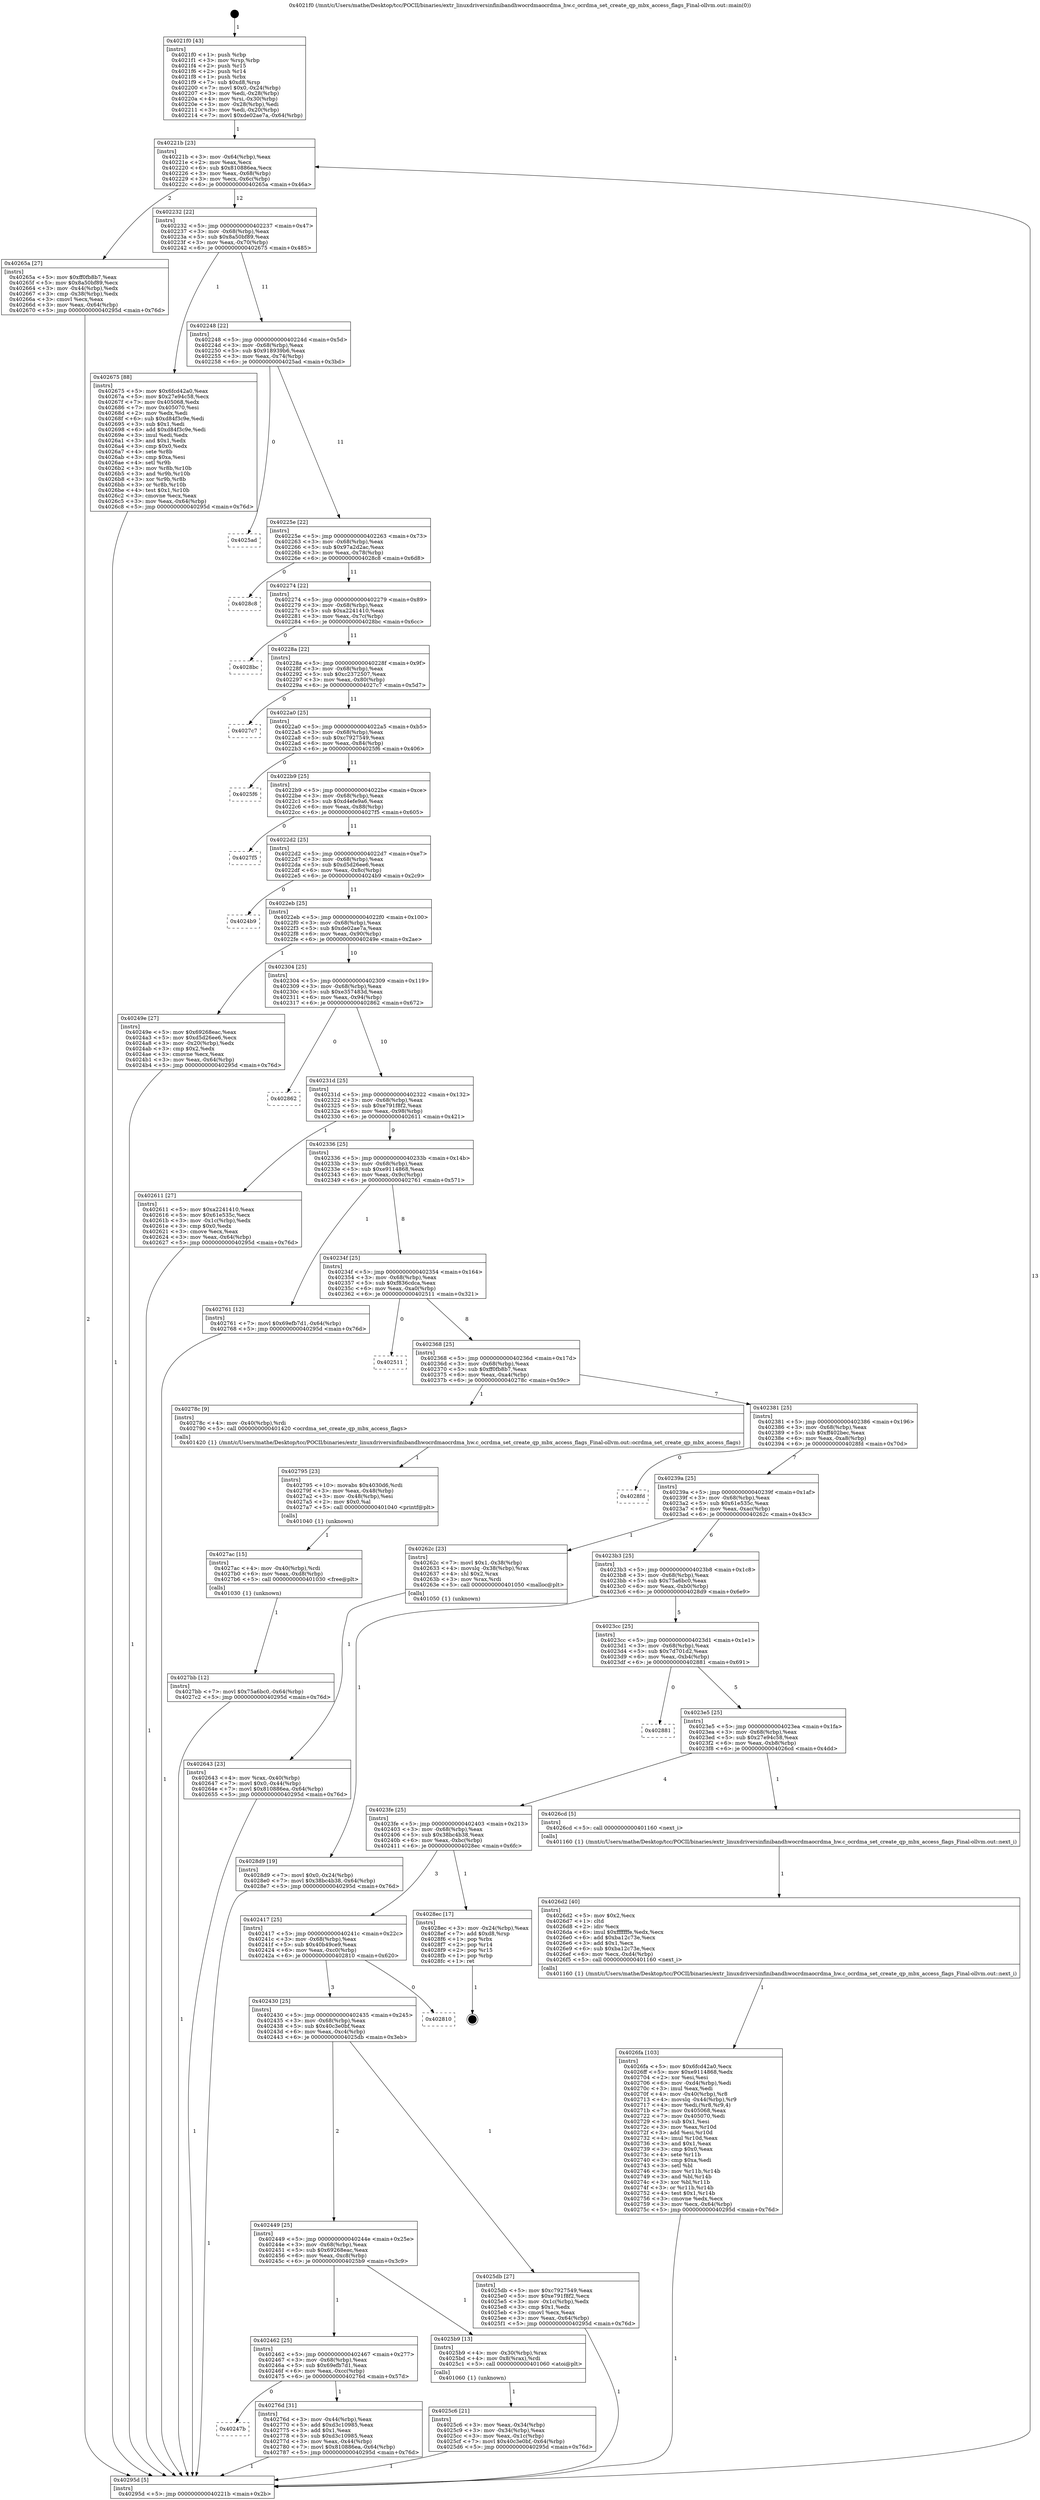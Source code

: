 digraph "0x4021f0" {
  label = "0x4021f0 (/mnt/c/Users/mathe/Desktop/tcc/POCII/binaries/extr_linuxdriversinfinibandhwocrdmaocrdma_hw.c_ocrdma_set_create_qp_mbx_access_flags_Final-ollvm.out::main(0))"
  labelloc = "t"
  node[shape=record]

  Entry [label="",width=0.3,height=0.3,shape=circle,fillcolor=black,style=filled]
  "0x40221b" [label="{
     0x40221b [23]\l
     | [instrs]\l
     &nbsp;&nbsp;0x40221b \<+3\>: mov -0x64(%rbp),%eax\l
     &nbsp;&nbsp;0x40221e \<+2\>: mov %eax,%ecx\l
     &nbsp;&nbsp;0x402220 \<+6\>: sub $0x810886ea,%ecx\l
     &nbsp;&nbsp;0x402226 \<+3\>: mov %eax,-0x68(%rbp)\l
     &nbsp;&nbsp;0x402229 \<+3\>: mov %ecx,-0x6c(%rbp)\l
     &nbsp;&nbsp;0x40222c \<+6\>: je 000000000040265a \<main+0x46a\>\l
  }"]
  "0x40265a" [label="{
     0x40265a [27]\l
     | [instrs]\l
     &nbsp;&nbsp;0x40265a \<+5\>: mov $0xff0fb8b7,%eax\l
     &nbsp;&nbsp;0x40265f \<+5\>: mov $0x8a50bf89,%ecx\l
     &nbsp;&nbsp;0x402664 \<+3\>: mov -0x44(%rbp),%edx\l
     &nbsp;&nbsp;0x402667 \<+3\>: cmp -0x38(%rbp),%edx\l
     &nbsp;&nbsp;0x40266a \<+3\>: cmovl %ecx,%eax\l
     &nbsp;&nbsp;0x40266d \<+3\>: mov %eax,-0x64(%rbp)\l
     &nbsp;&nbsp;0x402670 \<+5\>: jmp 000000000040295d \<main+0x76d\>\l
  }"]
  "0x402232" [label="{
     0x402232 [22]\l
     | [instrs]\l
     &nbsp;&nbsp;0x402232 \<+5\>: jmp 0000000000402237 \<main+0x47\>\l
     &nbsp;&nbsp;0x402237 \<+3\>: mov -0x68(%rbp),%eax\l
     &nbsp;&nbsp;0x40223a \<+5\>: sub $0x8a50bf89,%eax\l
     &nbsp;&nbsp;0x40223f \<+3\>: mov %eax,-0x70(%rbp)\l
     &nbsp;&nbsp;0x402242 \<+6\>: je 0000000000402675 \<main+0x485\>\l
  }"]
  Exit [label="",width=0.3,height=0.3,shape=circle,fillcolor=black,style=filled,peripheries=2]
  "0x402675" [label="{
     0x402675 [88]\l
     | [instrs]\l
     &nbsp;&nbsp;0x402675 \<+5\>: mov $0x6fcd42a0,%eax\l
     &nbsp;&nbsp;0x40267a \<+5\>: mov $0x27e94c58,%ecx\l
     &nbsp;&nbsp;0x40267f \<+7\>: mov 0x405068,%edx\l
     &nbsp;&nbsp;0x402686 \<+7\>: mov 0x405070,%esi\l
     &nbsp;&nbsp;0x40268d \<+2\>: mov %edx,%edi\l
     &nbsp;&nbsp;0x40268f \<+6\>: sub $0xd84f3c9e,%edi\l
     &nbsp;&nbsp;0x402695 \<+3\>: sub $0x1,%edi\l
     &nbsp;&nbsp;0x402698 \<+6\>: add $0xd84f3c9e,%edi\l
     &nbsp;&nbsp;0x40269e \<+3\>: imul %edi,%edx\l
     &nbsp;&nbsp;0x4026a1 \<+3\>: and $0x1,%edx\l
     &nbsp;&nbsp;0x4026a4 \<+3\>: cmp $0x0,%edx\l
     &nbsp;&nbsp;0x4026a7 \<+4\>: sete %r8b\l
     &nbsp;&nbsp;0x4026ab \<+3\>: cmp $0xa,%esi\l
     &nbsp;&nbsp;0x4026ae \<+4\>: setl %r9b\l
     &nbsp;&nbsp;0x4026b2 \<+3\>: mov %r8b,%r10b\l
     &nbsp;&nbsp;0x4026b5 \<+3\>: and %r9b,%r10b\l
     &nbsp;&nbsp;0x4026b8 \<+3\>: xor %r9b,%r8b\l
     &nbsp;&nbsp;0x4026bb \<+3\>: or %r8b,%r10b\l
     &nbsp;&nbsp;0x4026be \<+4\>: test $0x1,%r10b\l
     &nbsp;&nbsp;0x4026c2 \<+3\>: cmovne %ecx,%eax\l
     &nbsp;&nbsp;0x4026c5 \<+3\>: mov %eax,-0x64(%rbp)\l
     &nbsp;&nbsp;0x4026c8 \<+5\>: jmp 000000000040295d \<main+0x76d\>\l
  }"]
  "0x402248" [label="{
     0x402248 [22]\l
     | [instrs]\l
     &nbsp;&nbsp;0x402248 \<+5\>: jmp 000000000040224d \<main+0x5d\>\l
     &nbsp;&nbsp;0x40224d \<+3\>: mov -0x68(%rbp),%eax\l
     &nbsp;&nbsp;0x402250 \<+5\>: sub $0x918939b6,%eax\l
     &nbsp;&nbsp;0x402255 \<+3\>: mov %eax,-0x74(%rbp)\l
     &nbsp;&nbsp;0x402258 \<+6\>: je 00000000004025ad \<main+0x3bd\>\l
  }"]
  "0x4027bb" [label="{
     0x4027bb [12]\l
     | [instrs]\l
     &nbsp;&nbsp;0x4027bb \<+7\>: movl $0x75a6bc0,-0x64(%rbp)\l
     &nbsp;&nbsp;0x4027c2 \<+5\>: jmp 000000000040295d \<main+0x76d\>\l
  }"]
  "0x4025ad" [label="{
     0x4025ad\l
  }", style=dashed]
  "0x40225e" [label="{
     0x40225e [22]\l
     | [instrs]\l
     &nbsp;&nbsp;0x40225e \<+5\>: jmp 0000000000402263 \<main+0x73\>\l
     &nbsp;&nbsp;0x402263 \<+3\>: mov -0x68(%rbp),%eax\l
     &nbsp;&nbsp;0x402266 \<+5\>: sub $0x97a2d2ac,%eax\l
     &nbsp;&nbsp;0x40226b \<+3\>: mov %eax,-0x78(%rbp)\l
     &nbsp;&nbsp;0x40226e \<+6\>: je 00000000004028c8 \<main+0x6d8\>\l
  }"]
  "0x4027ac" [label="{
     0x4027ac [15]\l
     | [instrs]\l
     &nbsp;&nbsp;0x4027ac \<+4\>: mov -0x40(%rbp),%rdi\l
     &nbsp;&nbsp;0x4027b0 \<+6\>: mov %eax,-0xd8(%rbp)\l
     &nbsp;&nbsp;0x4027b6 \<+5\>: call 0000000000401030 \<free@plt\>\l
     | [calls]\l
     &nbsp;&nbsp;0x401030 \{1\} (unknown)\l
  }"]
  "0x4028c8" [label="{
     0x4028c8\l
  }", style=dashed]
  "0x402274" [label="{
     0x402274 [22]\l
     | [instrs]\l
     &nbsp;&nbsp;0x402274 \<+5\>: jmp 0000000000402279 \<main+0x89\>\l
     &nbsp;&nbsp;0x402279 \<+3\>: mov -0x68(%rbp),%eax\l
     &nbsp;&nbsp;0x40227c \<+5\>: sub $0xa2241410,%eax\l
     &nbsp;&nbsp;0x402281 \<+3\>: mov %eax,-0x7c(%rbp)\l
     &nbsp;&nbsp;0x402284 \<+6\>: je 00000000004028bc \<main+0x6cc\>\l
  }"]
  "0x402795" [label="{
     0x402795 [23]\l
     | [instrs]\l
     &nbsp;&nbsp;0x402795 \<+10\>: movabs $0x4030d6,%rdi\l
     &nbsp;&nbsp;0x40279f \<+3\>: mov %eax,-0x48(%rbp)\l
     &nbsp;&nbsp;0x4027a2 \<+3\>: mov -0x48(%rbp),%esi\l
     &nbsp;&nbsp;0x4027a5 \<+2\>: mov $0x0,%al\l
     &nbsp;&nbsp;0x4027a7 \<+5\>: call 0000000000401040 \<printf@plt\>\l
     | [calls]\l
     &nbsp;&nbsp;0x401040 \{1\} (unknown)\l
  }"]
  "0x4028bc" [label="{
     0x4028bc\l
  }", style=dashed]
  "0x40228a" [label="{
     0x40228a [22]\l
     | [instrs]\l
     &nbsp;&nbsp;0x40228a \<+5\>: jmp 000000000040228f \<main+0x9f\>\l
     &nbsp;&nbsp;0x40228f \<+3\>: mov -0x68(%rbp),%eax\l
     &nbsp;&nbsp;0x402292 \<+5\>: sub $0xc2372507,%eax\l
     &nbsp;&nbsp;0x402297 \<+3\>: mov %eax,-0x80(%rbp)\l
     &nbsp;&nbsp;0x40229a \<+6\>: je 00000000004027c7 \<main+0x5d7\>\l
  }"]
  "0x40247b" [label="{
     0x40247b\l
  }", style=dashed]
  "0x4027c7" [label="{
     0x4027c7\l
  }", style=dashed]
  "0x4022a0" [label="{
     0x4022a0 [25]\l
     | [instrs]\l
     &nbsp;&nbsp;0x4022a0 \<+5\>: jmp 00000000004022a5 \<main+0xb5\>\l
     &nbsp;&nbsp;0x4022a5 \<+3\>: mov -0x68(%rbp),%eax\l
     &nbsp;&nbsp;0x4022a8 \<+5\>: sub $0xc7927549,%eax\l
     &nbsp;&nbsp;0x4022ad \<+6\>: mov %eax,-0x84(%rbp)\l
     &nbsp;&nbsp;0x4022b3 \<+6\>: je 00000000004025f6 \<main+0x406\>\l
  }"]
  "0x40276d" [label="{
     0x40276d [31]\l
     | [instrs]\l
     &nbsp;&nbsp;0x40276d \<+3\>: mov -0x44(%rbp),%eax\l
     &nbsp;&nbsp;0x402770 \<+5\>: add $0xd3c10985,%eax\l
     &nbsp;&nbsp;0x402775 \<+3\>: add $0x1,%eax\l
     &nbsp;&nbsp;0x402778 \<+5\>: sub $0xd3c10985,%eax\l
     &nbsp;&nbsp;0x40277d \<+3\>: mov %eax,-0x44(%rbp)\l
     &nbsp;&nbsp;0x402780 \<+7\>: movl $0x810886ea,-0x64(%rbp)\l
     &nbsp;&nbsp;0x402787 \<+5\>: jmp 000000000040295d \<main+0x76d\>\l
  }"]
  "0x4025f6" [label="{
     0x4025f6\l
  }", style=dashed]
  "0x4022b9" [label="{
     0x4022b9 [25]\l
     | [instrs]\l
     &nbsp;&nbsp;0x4022b9 \<+5\>: jmp 00000000004022be \<main+0xce\>\l
     &nbsp;&nbsp;0x4022be \<+3\>: mov -0x68(%rbp),%eax\l
     &nbsp;&nbsp;0x4022c1 \<+5\>: sub $0xd4efe9a6,%eax\l
     &nbsp;&nbsp;0x4022c6 \<+6\>: mov %eax,-0x88(%rbp)\l
     &nbsp;&nbsp;0x4022cc \<+6\>: je 00000000004027f5 \<main+0x605\>\l
  }"]
  "0x4026fa" [label="{
     0x4026fa [103]\l
     | [instrs]\l
     &nbsp;&nbsp;0x4026fa \<+5\>: mov $0x6fcd42a0,%ecx\l
     &nbsp;&nbsp;0x4026ff \<+5\>: mov $0xe9114868,%edx\l
     &nbsp;&nbsp;0x402704 \<+2\>: xor %esi,%esi\l
     &nbsp;&nbsp;0x402706 \<+6\>: mov -0xd4(%rbp),%edi\l
     &nbsp;&nbsp;0x40270c \<+3\>: imul %eax,%edi\l
     &nbsp;&nbsp;0x40270f \<+4\>: mov -0x40(%rbp),%r8\l
     &nbsp;&nbsp;0x402713 \<+4\>: movslq -0x44(%rbp),%r9\l
     &nbsp;&nbsp;0x402717 \<+4\>: mov %edi,(%r8,%r9,4)\l
     &nbsp;&nbsp;0x40271b \<+7\>: mov 0x405068,%eax\l
     &nbsp;&nbsp;0x402722 \<+7\>: mov 0x405070,%edi\l
     &nbsp;&nbsp;0x402729 \<+3\>: sub $0x1,%esi\l
     &nbsp;&nbsp;0x40272c \<+3\>: mov %eax,%r10d\l
     &nbsp;&nbsp;0x40272f \<+3\>: add %esi,%r10d\l
     &nbsp;&nbsp;0x402732 \<+4\>: imul %r10d,%eax\l
     &nbsp;&nbsp;0x402736 \<+3\>: and $0x1,%eax\l
     &nbsp;&nbsp;0x402739 \<+3\>: cmp $0x0,%eax\l
     &nbsp;&nbsp;0x40273c \<+4\>: sete %r11b\l
     &nbsp;&nbsp;0x402740 \<+3\>: cmp $0xa,%edi\l
     &nbsp;&nbsp;0x402743 \<+3\>: setl %bl\l
     &nbsp;&nbsp;0x402746 \<+3\>: mov %r11b,%r14b\l
     &nbsp;&nbsp;0x402749 \<+3\>: and %bl,%r14b\l
     &nbsp;&nbsp;0x40274c \<+3\>: xor %bl,%r11b\l
     &nbsp;&nbsp;0x40274f \<+3\>: or %r11b,%r14b\l
     &nbsp;&nbsp;0x402752 \<+4\>: test $0x1,%r14b\l
     &nbsp;&nbsp;0x402756 \<+3\>: cmovne %edx,%ecx\l
     &nbsp;&nbsp;0x402759 \<+3\>: mov %ecx,-0x64(%rbp)\l
     &nbsp;&nbsp;0x40275c \<+5\>: jmp 000000000040295d \<main+0x76d\>\l
  }"]
  "0x4027f5" [label="{
     0x4027f5\l
  }", style=dashed]
  "0x4022d2" [label="{
     0x4022d2 [25]\l
     | [instrs]\l
     &nbsp;&nbsp;0x4022d2 \<+5\>: jmp 00000000004022d7 \<main+0xe7\>\l
     &nbsp;&nbsp;0x4022d7 \<+3\>: mov -0x68(%rbp),%eax\l
     &nbsp;&nbsp;0x4022da \<+5\>: sub $0xd5d26ee6,%eax\l
     &nbsp;&nbsp;0x4022df \<+6\>: mov %eax,-0x8c(%rbp)\l
     &nbsp;&nbsp;0x4022e5 \<+6\>: je 00000000004024b9 \<main+0x2c9\>\l
  }"]
  "0x4026d2" [label="{
     0x4026d2 [40]\l
     | [instrs]\l
     &nbsp;&nbsp;0x4026d2 \<+5\>: mov $0x2,%ecx\l
     &nbsp;&nbsp;0x4026d7 \<+1\>: cltd\l
     &nbsp;&nbsp;0x4026d8 \<+2\>: idiv %ecx\l
     &nbsp;&nbsp;0x4026da \<+6\>: imul $0xfffffffe,%edx,%ecx\l
     &nbsp;&nbsp;0x4026e0 \<+6\>: add $0xba12c73e,%ecx\l
     &nbsp;&nbsp;0x4026e6 \<+3\>: add $0x1,%ecx\l
     &nbsp;&nbsp;0x4026e9 \<+6\>: sub $0xba12c73e,%ecx\l
     &nbsp;&nbsp;0x4026ef \<+6\>: mov %ecx,-0xd4(%rbp)\l
     &nbsp;&nbsp;0x4026f5 \<+5\>: call 0000000000401160 \<next_i\>\l
     | [calls]\l
     &nbsp;&nbsp;0x401160 \{1\} (/mnt/c/Users/mathe/Desktop/tcc/POCII/binaries/extr_linuxdriversinfinibandhwocrdmaocrdma_hw.c_ocrdma_set_create_qp_mbx_access_flags_Final-ollvm.out::next_i)\l
  }"]
  "0x4024b9" [label="{
     0x4024b9\l
  }", style=dashed]
  "0x4022eb" [label="{
     0x4022eb [25]\l
     | [instrs]\l
     &nbsp;&nbsp;0x4022eb \<+5\>: jmp 00000000004022f0 \<main+0x100\>\l
     &nbsp;&nbsp;0x4022f0 \<+3\>: mov -0x68(%rbp),%eax\l
     &nbsp;&nbsp;0x4022f3 \<+5\>: sub $0xde02ae7a,%eax\l
     &nbsp;&nbsp;0x4022f8 \<+6\>: mov %eax,-0x90(%rbp)\l
     &nbsp;&nbsp;0x4022fe \<+6\>: je 000000000040249e \<main+0x2ae\>\l
  }"]
  "0x402643" [label="{
     0x402643 [23]\l
     | [instrs]\l
     &nbsp;&nbsp;0x402643 \<+4\>: mov %rax,-0x40(%rbp)\l
     &nbsp;&nbsp;0x402647 \<+7\>: movl $0x0,-0x44(%rbp)\l
     &nbsp;&nbsp;0x40264e \<+7\>: movl $0x810886ea,-0x64(%rbp)\l
     &nbsp;&nbsp;0x402655 \<+5\>: jmp 000000000040295d \<main+0x76d\>\l
  }"]
  "0x40249e" [label="{
     0x40249e [27]\l
     | [instrs]\l
     &nbsp;&nbsp;0x40249e \<+5\>: mov $0x69268eac,%eax\l
     &nbsp;&nbsp;0x4024a3 \<+5\>: mov $0xd5d26ee6,%ecx\l
     &nbsp;&nbsp;0x4024a8 \<+3\>: mov -0x20(%rbp),%edx\l
     &nbsp;&nbsp;0x4024ab \<+3\>: cmp $0x2,%edx\l
     &nbsp;&nbsp;0x4024ae \<+3\>: cmovne %ecx,%eax\l
     &nbsp;&nbsp;0x4024b1 \<+3\>: mov %eax,-0x64(%rbp)\l
     &nbsp;&nbsp;0x4024b4 \<+5\>: jmp 000000000040295d \<main+0x76d\>\l
  }"]
  "0x402304" [label="{
     0x402304 [25]\l
     | [instrs]\l
     &nbsp;&nbsp;0x402304 \<+5\>: jmp 0000000000402309 \<main+0x119\>\l
     &nbsp;&nbsp;0x402309 \<+3\>: mov -0x68(%rbp),%eax\l
     &nbsp;&nbsp;0x40230c \<+5\>: sub $0xe357483d,%eax\l
     &nbsp;&nbsp;0x402311 \<+6\>: mov %eax,-0x94(%rbp)\l
     &nbsp;&nbsp;0x402317 \<+6\>: je 0000000000402862 \<main+0x672\>\l
  }"]
  "0x40295d" [label="{
     0x40295d [5]\l
     | [instrs]\l
     &nbsp;&nbsp;0x40295d \<+5\>: jmp 000000000040221b \<main+0x2b\>\l
  }"]
  "0x4021f0" [label="{
     0x4021f0 [43]\l
     | [instrs]\l
     &nbsp;&nbsp;0x4021f0 \<+1\>: push %rbp\l
     &nbsp;&nbsp;0x4021f1 \<+3\>: mov %rsp,%rbp\l
     &nbsp;&nbsp;0x4021f4 \<+2\>: push %r15\l
     &nbsp;&nbsp;0x4021f6 \<+2\>: push %r14\l
     &nbsp;&nbsp;0x4021f8 \<+1\>: push %rbx\l
     &nbsp;&nbsp;0x4021f9 \<+7\>: sub $0xd8,%rsp\l
     &nbsp;&nbsp;0x402200 \<+7\>: movl $0x0,-0x24(%rbp)\l
     &nbsp;&nbsp;0x402207 \<+3\>: mov %edi,-0x28(%rbp)\l
     &nbsp;&nbsp;0x40220a \<+4\>: mov %rsi,-0x30(%rbp)\l
     &nbsp;&nbsp;0x40220e \<+3\>: mov -0x28(%rbp),%edi\l
     &nbsp;&nbsp;0x402211 \<+3\>: mov %edi,-0x20(%rbp)\l
     &nbsp;&nbsp;0x402214 \<+7\>: movl $0xde02ae7a,-0x64(%rbp)\l
  }"]
  "0x4025c6" [label="{
     0x4025c6 [21]\l
     | [instrs]\l
     &nbsp;&nbsp;0x4025c6 \<+3\>: mov %eax,-0x34(%rbp)\l
     &nbsp;&nbsp;0x4025c9 \<+3\>: mov -0x34(%rbp),%eax\l
     &nbsp;&nbsp;0x4025cc \<+3\>: mov %eax,-0x1c(%rbp)\l
     &nbsp;&nbsp;0x4025cf \<+7\>: movl $0x40c3e0bf,-0x64(%rbp)\l
     &nbsp;&nbsp;0x4025d6 \<+5\>: jmp 000000000040295d \<main+0x76d\>\l
  }"]
  "0x402862" [label="{
     0x402862\l
  }", style=dashed]
  "0x40231d" [label="{
     0x40231d [25]\l
     | [instrs]\l
     &nbsp;&nbsp;0x40231d \<+5\>: jmp 0000000000402322 \<main+0x132\>\l
     &nbsp;&nbsp;0x402322 \<+3\>: mov -0x68(%rbp),%eax\l
     &nbsp;&nbsp;0x402325 \<+5\>: sub $0xe791f8f2,%eax\l
     &nbsp;&nbsp;0x40232a \<+6\>: mov %eax,-0x98(%rbp)\l
     &nbsp;&nbsp;0x402330 \<+6\>: je 0000000000402611 \<main+0x421\>\l
  }"]
  "0x402462" [label="{
     0x402462 [25]\l
     | [instrs]\l
     &nbsp;&nbsp;0x402462 \<+5\>: jmp 0000000000402467 \<main+0x277\>\l
     &nbsp;&nbsp;0x402467 \<+3\>: mov -0x68(%rbp),%eax\l
     &nbsp;&nbsp;0x40246a \<+5\>: sub $0x69efb7d1,%eax\l
     &nbsp;&nbsp;0x40246f \<+6\>: mov %eax,-0xcc(%rbp)\l
     &nbsp;&nbsp;0x402475 \<+6\>: je 000000000040276d \<main+0x57d\>\l
  }"]
  "0x402611" [label="{
     0x402611 [27]\l
     | [instrs]\l
     &nbsp;&nbsp;0x402611 \<+5\>: mov $0xa2241410,%eax\l
     &nbsp;&nbsp;0x402616 \<+5\>: mov $0x61e535c,%ecx\l
     &nbsp;&nbsp;0x40261b \<+3\>: mov -0x1c(%rbp),%edx\l
     &nbsp;&nbsp;0x40261e \<+3\>: cmp $0x0,%edx\l
     &nbsp;&nbsp;0x402621 \<+3\>: cmove %ecx,%eax\l
     &nbsp;&nbsp;0x402624 \<+3\>: mov %eax,-0x64(%rbp)\l
     &nbsp;&nbsp;0x402627 \<+5\>: jmp 000000000040295d \<main+0x76d\>\l
  }"]
  "0x402336" [label="{
     0x402336 [25]\l
     | [instrs]\l
     &nbsp;&nbsp;0x402336 \<+5\>: jmp 000000000040233b \<main+0x14b\>\l
     &nbsp;&nbsp;0x40233b \<+3\>: mov -0x68(%rbp),%eax\l
     &nbsp;&nbsp;0x40233e \<+5\>: sub $0xe9114868,%eax\l
     &nbsp;&nbsp;0x402343 \<+6\>: mov %eax,-0x9c(%rbp)\l
     &nbsp;&nbsp;0x402349 \<+6\>: je 0000000000402761 \<main+0x571\>\l
  }"]
  "0x4025b9" [label="{
     0x4025b9 [13]\l
     | [instrs]\l
     &nbsp;&nbsp;0x4025b9 \<+4\>: mov -0x30(%rbp),%rax\l
     &nbsp;&nbsp;0x4025bd \<+4\>: mov 0x8(%rax),%rdi\l
     &nbsp;&nbsp;0x4025c1 \<+5\>: call 0000000000401060 \<atoi@plt\>\l
     | [calls]\l
     &nbsp;&nbsp;0x401060 \{1\} (unknown)\l
  }"]
  "0x402761" [label="{
     0x402761 [12]\l
     | [instrs]\l
     &nbsp;&nbsp;0x402761 \<+7\>: movl $0x69efb7d1,-0x64(%rbp)\l
     &nbsp;&nbsp;0x402768 \<+5\>: jmp 000000000040295d \<main+0x76d\>\l
  }"]
  "0x40234f" [label="{
     0x40234f [25]\l
     | [instrs]\l
     &nbsp;&nbsp;0x40234f \<+5\>: jmp 0000000000402354 \<main+0x164\>\l
     &nbsp;&nbsp;0x402354 \<+3\>: mov -0x68(%rbp),%eax\l
     &nbsp;&nbsp;0x402357 \<+5\>: sub $0xf836cdca,%eax\l
     &nbsp;&nbsp;0x40235c \<+6\>: mov %eax,-0xa0(%rbp)\l
     &nbsp;&nbsp;0x402362 \<+6\>: je 0000000000402511 \<main+0x321\>\l
  }"]
  "0x402449" [label="{
     0x402449 [25]\l
     | [instrs]\l
     &nbsp;&nbsp;0x402449 \<+5\>: jmp 000000000040244e \<main+0x25e\>\l
     &nbsp;&nbsp;0x40244e \<+3\>: mov -0x68(%rbp),%eax\l
     &nbsp;&nbsp;0x402451 \<+5\>: sub $0x69268eac,%eax\l
     &nbsp;&nbsp;0x402456 \<+6\>: mov %eax,-0xc8(%rbp)\l
     &nbsp;&nbsp;0x40245c \<+6\>: je 00000000004025b9 \<main+0x3c9\>\l
  }"]
  "0x402511" [label="{
     0x402511\l
  }", style=dashed]
  "0x402368" [label="{
     0x402368 [25]\l
     | [instrs]\l
     &nbsp;&nbsp;0x402368 \<+5\>: jmp 000000000040236d \<main+0x17d\>\l
     &nbsp;&nbsp;0x40236d \<+3\>: mov -0x68(%rbp),%eax\l
     &nbsp;&nbsp;0x402370 \<+5\>: sub $0xff0fb8b7,%eax\l
     &nbsp;&nbsp;0x402375 \<+6\>: mov %eax,-0xa4(%rbp)\l
     &nbsp;&nbsp;0x40237b \<+6\>: je 000000000040278c \<main+0x59c\>\l
  }"]
  "0x4025db" [label="{
     0x4025db [27]\l
     | [instrs]\l
     &nbsp;&nbsp;0x4025db \<+5\>: mov $0xc7927549,%eax\l
     &nbsp;&nbsp;0x4025e0 \<+5\>: mov $0xe791f8f2,%ecx\l
     &nbsp;&nbsp;0x4025e5 \<+3\>: mov -0x1c(%rbp),%edx\l
     &nbsp;&nbsp;0x4025e8 \<+3\>: cmp $0x1,%edx\l
     &nbsp;&nbsp;0x4025eb \<+3\>: cmovl %ecx,%eax\l
     &nbsp;&nbsp;0x4025ee \<+3\>: mov %eax,-0x64(%rbp)\l
     &nbsp;&nbsp;0x4025f1 \<+5\>: jmp 000000000040295d \<main+0x76d\>\l
  }"]
  "0x40278c" [label="{
     0x40278c [9]\l
     | [instrs]\l
     &nbsp;&nbsp;0x40278c \<+4\>: mov -0x40(%rbp),%rdi\l
     &nbsp;&nbsp;0x402790 \<+5\>: call 0000000000401420 \<ocrdma_set_create_qp_mbx_access_flags\>\l
     | [calls]\l
     &nbsp;&nbsp;0x401420 \{1\} (/mnt/c/Users/mathe/Desktop/tcc/POCII/binaries/extr_linuxdriversinfinibandhwocrdmaocrdma_hw.c_ocrdma_set_create_qp_mbx_access_flags_Final-ollvm.out::ocrdma_set_create_qp_mbx_access_flags)\l
  }"]
  "0x402381" [label="{
     0x402381 [25]\l
     | [instrs]\l
     &nbsp;&nbsp;0x402381 \<+5\>: jmp 0000000000402386 \<main+0x196\>\l
     &nbsp;&nbsp;0x402386 \<+3\>: mov -0x68(%rbp),%eax\l
     &nbsp;&nbsp;0x402389 \<+5\>: sub $0xff402bec,%eax\l
     &nbsp;&nbsp;0x40238e \<+6\>: mov %eax,-0xa8(%rbp)\l
     &nbsp;&nbsp;0x402394 \<+6\>: je 00000000004028fd \<main+0x70d\>\l
  }"]
  "0x402430" [label="{
     0x402430 [25]\l
     | [instrs]\l
     &nbsp;&nbsp;0x402430 \<+5\>: jmp 0000000000402435 \<main+0x245\>\l
     &nbsp;&nbsp;0x402435 \<+3\>: mov -0x68(%rbp),%eax\l
     &nbsp;&nbsp;0x402438 \<+5\>: sub $0x40c3e0bf,%eax\l
     &nbsp;&nbsp;0x40243d \<+6\>: mov %eax,-0xc4(%rbp)\l
     &nbsp;&nbsp;0x402443 \<+6\>: je 00000000004025db \<main+0x3eb\>\l
  }"]
  "0x4028fd" [label="{
     0x4028fd\l
  }", style=dashed]
  "0x40239a" [label="{
     0x40239a [25]\l
     | [instrs]\l
     &nbsp;&nbsp;0x40239a \<+5\>: jmp 000000000040239f \<main+0x1af\>\l
     &nbsp;&nbsp;0x40239f \<+3\>: mov -0x68(%rbp),%eax\l
     &nbsp;&nbsp;0x4023a2 \<+5\>: sub $0x61e535c,%eax\l
     &nbsp;&nbsp;0x4023a7 \<+6\>: mov %eax,-0xac(%rbp)\l
     &nbsp;&nbsp;0x4023ad \<+6\>: je 000000000040262c \<main+0x43c\>\l
  }"]
  "0x402810" [label="{
     0x402810\l
  }", style=dashed]
  "0x40262c" [label="{
     0x40262c [23]\l
     | [instrs]\l
     &nbsp;&nbsp;0x40262c \<+7\>: movl $0x1,-0x38(%rbp)\l
     &nbsp;&nbsp;0x402633 \<+4\>: movslq -0x38(%rbp),%rax\l
     &nbsp;&nbsp;0x402637 \<+4\>: shl $0x2,%rax\l
     &nbsp;&nbsp;0x40263b \<+3\>: mov %rax,%rdi\l
     &nbsp;&nbsp;0x40263e \<+5\>: call 0000000000401050 \<malloc@plt\>\l
     | [calls]\l
     &nbsp;&nbsp;0x401050 \{1\} (unknown)\l
  }"]
  "0x4023b3" [label="{
     0x4023b3 [25]\l
     | [instrs]\l
     &nbsp;&nbsp;0x4023b3 \<+5\>: jmp 00000000004023b8 \<main+0x1c8\>\l
     &nbsp;&nbsp;0x4023b8 \<+3\>: mov -0x68(%rbp),%eax\l
     &nbsp;&nbsp;0x4023bb \<+5\>: sub $0x75a6bc0,%eax\l
     &nbsp;&nbsp;0x4023c0 \<+6\>: mov %eax,-0xb0(%rbp)\l
     &nbsp;&nbsp;0x4023c6 \<+6\>: je 00000000004028d9 \<main+0x6e9\>\l
  }"]
  "0x402417" [label="{
     0x402417 [25]\l
     | [instrs]\l
     &nbsp;&nbsp;0x402417 \<+5\>: jmp 000000000040241c \<main+0x22c\>\l
     &nbsp;&nbsp;0x40241c \<+3\>: mov -0x68(%rbp),%eax\l
     &nbsp;&nbsp;0x40241f \<+5\>: sub $0x40b49ce9,%eax\l
     &nbsp;&nbsp;0x402424 \<+6\>: mov %eax,-0xc0(%rbp)\l
     &nbsp;&nbsp;0x40242a \<+6\>: je 0000000000402810 \<main+0x620\>\l
  }"]
  "0x4028d9" [label="{
     0x4028d9 [19]\l
     | [instrs]\l
     &nbsp;&nbsp;0x4028d9 \<+7\>: movl $0x0,-0x24(%rbp)\l
     &nbsp;&nbsp;0x4028e0 \<+7\>: movl $0x38bc4b38,-0x64(%rbp)\l
     &nbsp;&nbsp;0x4028e7 \<+5\>: jmp 000000000040295d \<main+0x76d\>\l
  }"]
  "0x4023cc" [label="{
     0x4023cc [25]\l
     | [instrs]\l
     &nbsp;&nbsp;0x4023cc \<+5\>: jmp 00000000004023d1 \<main+0x1e1\>\l
     &nbsp;&nbsp;0x4023d1 \<+3\>: mov -0x68(%rbp),%eax\l
     &nbsp;&nbsp;0x4023d4 \<+5\>: sub $0x7d701d2,%eax\l
     &nbsp;&nbsp;0x4023d9 \<+6\>: mov %eax,-0xb4(%rbp)\l
     &nbsp;&nbsp;0x4023df \<+6\>: je 0000000000402881 \<main+0x691\>\l
  }"]
  "0x4028ec" [label="{
     0x4028ec [17]\l
     | [instrs]\l
     &nbsp;&nbsp;0x4028ec \<+3\>: mov -0x24(%rbp),%eax\l
     &nbsp;&nbsp;0x4028ef \<+7\>: add $0xd8,%rsp\l
     &nbsp;&nbsp;0x4028f6 \<+1\>: pop %rbx\l
     &nbsp;&nbsp;0x4028f7 \<+2\>: pop %r14\l
     &nbsp;&nbsp;0x4028f9 \<+2\>: pop %r15\l
     &nbsp;&nbsp;0x4028fb \<+1\>: pop %rbp\l
     &nbsp;&nbsp;0x4028fc \<+1\>: ret\l
  }"]
  "0x402881" [label="{
     0x402881\l
  }", style=dashed]
  "0x4023e5" [label="{
     0x4023e5 [25]\l
     | [instrs]\l
     &nbsp;&nbsp;0x4023e5 \<+5\>: jmp 00000000004023ea \<main+0x1fa\>\l
     &nbsp;&nbsp;0x4023ea \<+3\>: mov -0x68(%rbp),%eax\l
     &nbsp;&nbsp;0x4023ed \<+5\>: sub $0x27e94c58,%eax\l
     &nbsp;&nbsp;0x4023f2 \<+6\>: mov %eax,-0xb8(%rbp)\l
     &nbsp;&nbsp;0x4023f8 \<+6\>: je 00000000004026cd \<main+0x4dd\>\l
  }"]
  "0x4023fe" [label="{
     0x4023fe [25]\l
     | [instrs]\l
     &nbsp;&nbsp;0x4023fe \<+5\>: jmp 0000000000402403 \<main+0x213\>\l
     &nbsp;&nbsp;0x402403 \<+3\>: mov -0x68(%rbp),%eax\l
     &nbsp;&nbsp;0x402406 \<+5\>: sub $0x38bc4b38,%eax\l
     &nbsp;&nbsp;0x40240b \<+6\>: mov %eax,-0xbc(%rbp)\l
     &nbsp;&nbsp;0x402411 \<+6\>: je 00000000004028ec \<main+0x6fc\>\l
  }"]
  "0x4026cd" [label="{
     0x4026cd [5]\l
     | [instrs]\l
     &nbsp;&nbsp;0x4026cd \<+5\>: call 0000000000401160 \<next_i\>\l
     | [calls]\l
     &nbsp;&nbsp;0x401160 \{1\} (/mnt/c/Users/mathe/Desktop/tcc/POCII/binaries/extr_linuxdriversinfinibandhwocrdmaocrdma_hw.c_ocrdma_set_create_qp_mbx_access_flags_Final-ollvm.out::next_i)\l
  }"]
  Entry -> "0x4021f0" [label=" 1"]
  "0x40221b" -> "0x40265a" [label=" 2"]
  "0x40221b" -> "0x402232" [label=" 12"]
  "0x4028ec" -> Exit [label=" 1"]
  "0x402232" -> "0x402675" [label=" 1"]
  "0x402232" -> "0x402248" [label=" 11"]
  "0x4028d9" -> "0x40295d" [label=" 1"]
  "0x402248" -> "0x4025ad" [label=" 0"]
  "0x402248" -> "0x40225e" [label=" 11"]
  "0x4027bb" -> "0x40295d" [label=" 1"]
  "0x40225e" -> "0x4028c8" [label=" 0"]
  "0x40225e" -> "0x402274" [label=" 11"]
  "0x4027ac" -> "0x4027bb" [label=" 1"]
  "0x402274" -> "0x4028bc" [label=" 0"]
  "0x402274" -> "0x40228a" [label=" 11"]
  "0x402795" -> "0x4027ac" [label=" 1"]
  "0x40228a" -> "0x4027c7" [label=" 0"]
  "0x40228a" -> "0x4022a0" [label=" 11"]
  "0x40278c" -> "0x402795" [label=" 1"]
  "0x4022a0" -> "0x4025f6" [label=" 0"]
  "0x4022a0" -> "0x4022b9" [label=" 11"]
  "0x40276d" -> "0x40295d" [label=" 1"]
  "0x4022b9" -> "0x4027f5" [label=" 0"]
  "0x4022b9" -> "0x4022d2" [label=" 11"]
  "0x402462" -> "0x40276d" [label=" 1"]
  "0x4022d2" -> "0x4024b9" [label=" 0"]
  "0x4022d2" -> "0x4022eb" [label=" 11"]
  "0x402462" -> "0x40247b" [label=" 0"]
  "0x4022eb" -> "0x40249e" [label=" 1"]
  "0x4022eb" -> "0x402304" [label=" 10"]
  "0x40249e" -> "0x40295d" [label=" 1"]
  "0x4021f0" -> "0x40221b" [label=" 1"]
  "0x40295d" -> "0x40221b" [label=" 13"]
  "0x402761" -> "0x40295d" [label=" 1"]
  "0x402304" -> "0x402862" [label=" 0"]
  "0x402304" -> "0x40231d" [label=" 10"]
  "0x4026fa" -> "0x40295d" [label=" 1"]
  "0x40231d" -> "0x402611" [label=" 1"]
  "0x40231d" -> "0x402336" [label=" 9"]
  "0x4026d2" -> "0x4026fa" [label=" 1"]
  "0x402336" -> "0x402761" [label=" 1"]
  "0x402336" -> "0x40234f" [label=" 8"]
  "0x4026cd" -> "0x4026d2" [label=" 1"]
  "0x40234f" -> "0x402511" [label=" 0"]
  "0x40234f" -> "0x402368" [label=" 8"]
  "0x40265a" -> "0x40295d" [label=" 2"]
  "0x402368" -> "0x40278c" [label=" 1"]
  "0x402368" -> "0x402381" [label=" 7"]
  "0x402643" -> "0x40295d" [label=" 1"]
  "0x402381" -> "0x4028fd" [label=" 0"]
  "0x402381" -> "0x40239a" [label=" 7"]
  "0x402611" -> "0x40295d" [label=" 1"]
  "0x40239a" -> "0x40262c" [label=" 1"]
  "0x40239a" -> "0x4023b3" [label=" 6"]
  "0x4025db" -> "0x40295d" [label=" 1"]
  "0x4023b3" -> "0x4028d9" [label=" 1"]
  "0x4023b3" -> "0x4023cc" [label=" 5"]
  "0x4025b9" -> "0x4025c6" [label=" 1"]
  "0x4023cc" -> "0x402881" [label=" 0"]
  "0x4023cc" -> "0x4023e5" [label=" 5"]
  "0x402449" -> "0x402462" [label=" 1"]
  "0x4023e5" -> "0x4026cd" [label=" 1"]
  "0x4023e5" -> "0x4023fe" [label=" 4"]
  "0x402449" -> "0x4025b9" [label=" 1"]
  "0x4023fe" -> "0x4028ec" [label=" 1"]
  "0x4023fe" -> "0x402417" [label=" 3"]
  "0x4025c6" -> "0x40295d" [label=" 1"]
  "0x402417" -> "0x402810" [label=" 0"]
  "0x402417" -> "0x402430" [label=" 3"]
  "0x40262c" -> "0x402643" [label=" 1"]
  "0x402430" -> "0x4025db" [label=" 1"]
  "0x402430" -> "0x402449" [label=" 2"]
  "0x402675" -> "0x40295d" [label=" 1"]
}
